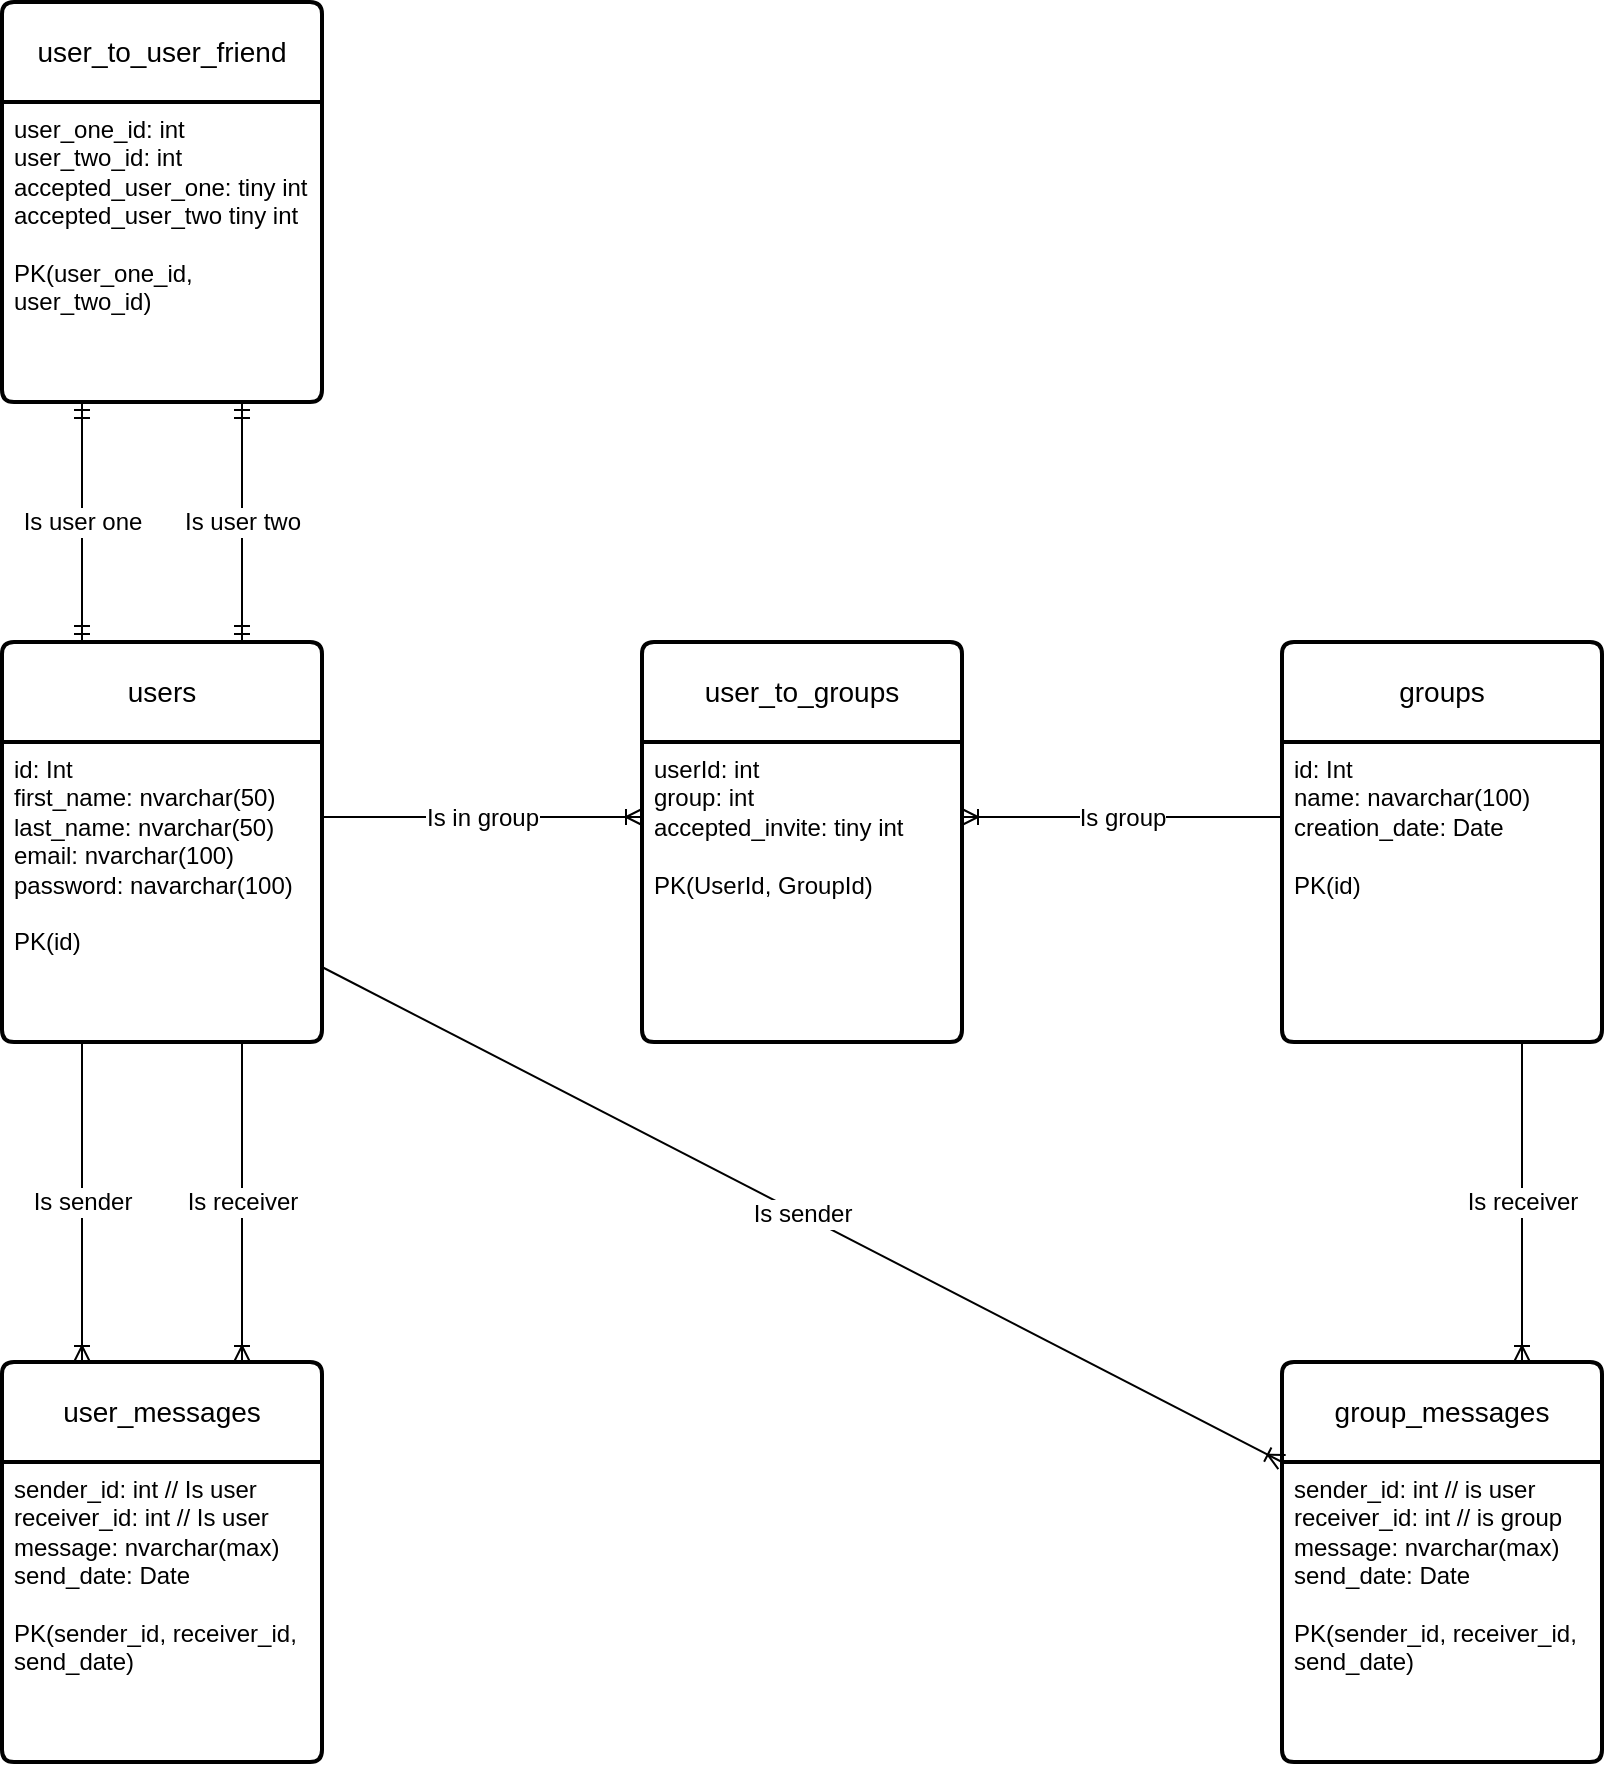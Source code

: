 <mxfile version="24.4.13" type="device">
  <diagram id="R2lEEEUBdFMjLlhIrx00" name="Page-1">
    <mxGraphModel dx="1413" dy="1838" grid="1" gridSize="10" guides="1" tooltips="1" connect="1" arrows="1" fold="1" page="1" pageScale="1" pageWidth="850" pageHeight="1100" math="0" shadow="0" extFonts="Permanent Marker^https://fonts.googleapis.com/css?family=Permanent+Marker">
      <root>
        <mxCell id="0" />
        <mxCell id="1" parent="0" />
        <mxCell id="sofwIn6yJqRatld69bSQ-1" value="users" style="swimlane;childLayout=stackLayout;horizontal=1;startSize=50;horizontalStack=0;rounded=1;fontSize=14;fontStyle=0;strokeWidth=2;resizeParent=0;resizeLast=1;shadow=0;dashed=0;align=center;arcSize=4;whiteSpace=wrap;html=1;" parent="1" vertex="1">
          <mxGeometry x="120" y="40" width="160" height="200" as="geometry" />
        </mxCell>
        <mxCell id="sofwIn6yJqRatld69bSQ-2" value="id: Int&lt;br&gt;first_name: nvarchar(50)&lt;br&gt;last_name: nvarchar(50)&lt;br&gt;email: nvarchar(100)&lt;br&gt;password: navarchar(100)&lt;div&gt;&lt;br&gt;&lt;/div&gt;&lt;div&gt;PK(id)&lt;/div&gt;" style="align=left;strokeColor=none;fillColor=none;spacingLeft=4;fontSize=12;verticalAlign=top;resizable=0;rotatable=0;part=1;html=1;" parent="sofwIn6yJqRatld69bSQ-1" vertex="1">
          <mxGeometry y="50" width="160" height="150" as="geometry" />
        </mxCell>
        <mxCell id="sofwIn6yJqRatld69bSQ-3" value="user_to_user_friend" style="swimlane;childLayout=stackLayout;horizontal=1;startSize=50;horizontalStack=0;rounded=1;fontSize=14;fontStyle=0;strokeWidth=2;resizeParent=0;resizeLast=1;shadow=0;dashed=0;align=center;arcSize=4;whiteSpace=wrap;html=1;" parent="1" vertex="1">
          <mxGeometry x="120" y="-280" width="160" height="200" as="geometry" />
        </mxCell>
        <mxCell id="sofwIn6yJqRatld69bSQ-4" value="user_one_id: int&lt;br&gt;user_two_id: int&lt;br&gt;accepted_user_one: tiny int&lt;br&gt;accepted_user_two tiny int&lt;div&gt;&lt;br&gt;&lt;/div&gt;&lt;div&gt;PK(user_one_id,&amp;nbsp;&lt;/div&gt;&lt;div&gt;user_two_id)&lt;/div&gt;" style="align=left;strokeColor=none;fillColor=none;spacingLeft=4;fontSize=12;verticalAlign=top;resizable=0;rotatable=0;part=1;html=1;" parent="sofwIn6yJqRatld69bSQ-3" vertex="1">
          <mxGeometry y="50" width="160" height="150" as="geometry" />
        </mxCell>
        <mxCell id="sofwIn6yJqRatld69bSQ-11" value="groups" style="swimlane;childLayout=stackLayout;horizontal=1;startSize=50;horizontalStack=0;rounded=1;fontSize=14;fontStyle=0;strokeWidth=2;resizeParent=0;resizeLast=1;shadow=0;dashed=0;align=center;arcSize=4;whiteSpace=wrap;html=1;" parent="1" vertex="1">
          <mxGeometry x="760" y="40" width="160" height="200" as="geometry" />
        </mxCell>
        <mxCell id="sofwIn6yJqRatld69bSQ-12" value="id: Int&lt;br&gt;name: navarchar(100)&lt;br&gt;creation_date: Date&lt;div&gt;&lt;br&gt;&lt;/div&gt;&lt;div&gt;PK(id)&lt;/div&gt;" style="align=left;strokeColor=none;fillColor=none;spacingLeft=4;fontSize=12;verticalAlign=top;resizable=0;rotatable=0;part=1;html=1;" parent="sofwIn6yJqRatld69bSQ-11" vertex="1">
          <mxGeometry y="50" width="160" height="150" as="geometry" />
        </mxCell>
        <mxCell id="sofwIn6yJqRatld69bSQ-13" value="user_to_groups" style="swimlane;childLayout=stackLayout;horizontal=1;startSize=50;horizontalStack=0;rounded=1;fontSize=14;fontStyle=0;strokeWidth=2;resizeParent=0;resizeLast=1;shadow=0;dashed=0;align=center;arcSize=4;whiteSpace=wrap;html=1;" parent="1" vertex="1">
          <mxGeometry x="440" y="40" width="160" height="200" as="geometry" />
        </mxCell>
        <mxCell id="sofwIn6yJqRatld69bSQ-14" value="userId: int&lt;br&gt;group: int&lt;div&gt;accepted_invite: tiny int&lt;br&gt;&lt;div&gt;&lt;br&gt;&lt;/div&gt;&lt;div&gt;PK(UserId, GroupId)&lt;/div&gt;&lt;/div&gt;" style="align=left;strokeColor=none;fillColor=none;spacingLeft=4;fontSize=12;verticalAlign=top;resizable=0;rotatable=0;part=1;html=1;" parent="sofwIn6yJqRatld69bSQ-13" vertex="1">
          <mxGeometry y="50" width="160" height="150" as="geometry" />
        </mxCell>
        <mxCell id="sofwIn6yJqRatld69bSQ-17" value="user_messages" style="swimlane;childLayout=stackLayout;horizontal=1;startSize=50;horizontalStack=0;rounded=1;fontSize=14;fontStyle=0;strokeWidth=2;resizeParent=0;resizeLast=1;shadow=0;dashed=0;align=center;arcSize=4;whiteSpace=wrap;html=1;" parent="1" vertex="1">
          <mxGeometry x="120" y="400" width="160" height="200" as="geometry" />
        </mxCell>
        <mxCell id="sofwIn6yJqRatld69bSQ-18" value="sender_id: int // Is user&lt;div&gt;receiver_id: int // Is user&lt;div&gt;message: nvarchar(max)&lt;br&gt;&lt;div&gt;send_date: Date&lt;/div&gt;&lt;/div&gt;&lt;div&gt;&lt;br&gt;&lt;/div&gt;&lt;div&gt;PK(sender_id, receiver_id,&amp;nbsp;&lt;/div&gt;&lt;div&gt;send_date)&lt;/div&gt;&lt;/div&gt;" style="align=left;strokeColor=none;fillColor=none;spacingLeft=4;fontSize=12;verticalAlign=top;resizable=0;rotatable=0;part=1;html=1;" parent="sofwIn6yJqRatld69bSQ-17" vertex="1">
          <mxGeometry y="50" width="160" height="150" as="geometry" />
        </mxCell>
        <mxCell id="tpOv7Ix0XxtNo-KRYr6S-4" value="group_messages" style="swimlane;childLayout=stackLayout;horizontal=1;startSize=50;horizontalStack=0;rounded=1;fontSize=14;fontStyle=0;strokeWidth=2;resizeParent=0;resizeLast=1;shadow=0;dashed=0;align=center;arcSize=4;whiteSpace=wrap;html=1;" parent="1" vertex="1">
          <mxGeometry x="760" y="400" width="160" height="200" as="geometry" />
        </mxCell>
        <mxCell id="tpOv7Ix0XxtNo-KRYr6S-5" value="sender_id: int // is user&lt;br&gt;receiver_id: int // is group&lt;div&gt;message: nvarchar(max)&lt;br&gt;&lt;div&gt;send_date: Date&lt;/div&gt;&lt;/div&gt;&lt;div&gt;&lt;br&gt;&lt;/div&gt;&lt;div&gt;PK(sender_id, receiver_id,&amp;nbsp;&lt;/div&gt;&lt;div&gt;send_date)&lt;/div&gt;" style="align=left;strokeColor=none;fillColor=none;spacingLeft=4;fontSize=12;verticalAlign=top;resizable=0;rotatable=0;part=1;html=1;" parent="tpOv7Ix0XxtNo-KRYr6S-4" vertex="1">
          <mxGeometry y="50" width="160" height="150" as="geometry" />
        </mxCell>
        <mxCell id="8m4TLNKd0csLDq7sgP0S-2" value="Is user one" style="fontSize=12;html=1;endArrow=ERmandOne;startArrow=ERmandOne;rounded=0;entryX=0.25;entryY=1;entryDx=0;entryDy=0;exitX=0.25;exitY=0;exitDx=0;exitDy=0;" parent="1" source="sofwIn6yJqRatld69bSQ-1" target="sofwIn6yJqRatld69bSQ-4" edge="1">
          <mxGeometry width="100" height="100" relative="1" as="geometry">
            <mxPoint x="450" y="50" as="sourcePoint" />
            <mxPoint x="550" y="-50" as="targetPoint" />
          </mxGeometry>
        </mxCell>
        <mxCell id="8m4TLNKd0csLDq7sgP0S-4" value="Is user two" style="fontSize=12;html=1;endArrow=ERmandOne;startArrow=ERmandOne;rounded=0;entryX=0.75;entryY=1;entryDx=0;entryDy=0;exitX=0.75;exitY=0;exitDx=0;exitDy=0;" parent="1" source="sofwIn6yJqRatld69bSQ-1" target="sofwIn6yJqRatld69bSQ-4" edge="1">
          <mxGeometry width="100" height="100" relative="1" as="geometry">
            <mxPoint x="450" y="50" as="sourcePoint" />
            <mxPoint x="550" y="-50" as="targetPoint" />
          </mxGeometry>
        </mxCell>
        <mxCell id="8m4TLNKd0csLDq7sgP0S-6" value="Is in group" style="fontSize=12;html=1;endArrow=ERoneToMany;rounded=0;exitX=1;exitY=0.25;exitDx=0;exitDy=0;entryX=0;entryY=0.25;entryDx=0;entryDy=0;" parent="1" source="sofwIn6yJqRatld69bSQ-2" target="sofwIn6yJqRatld69bSQ-14" edge="1">
          <mxGeometry width="100" height="100" relative="1" as="geometry">
            <mxPoint x="450" y="350" as="sourcePoint" />
            <mxPoint x="550" y="250" as="targetPoint" />
          </mxGeometry>
        </mxCell>
        <mxCell id="8m4TLNKd0csLDq7sgP0S-7" value="Is group" style="fontSize=12;html=1;endArrow=ERoneToMany;rounded=0;entryX=1;entryY=0.25;entryDx=0;entryDy=0;exitX=0;exitY=0.25;exitDx=0;exitDy=0;" parent="1" source="sofwIn6yJqRatld69bSQ-12" target="sofwIn6yJqRatld69bSQ-14" edge="1">
          <mxGeometry width="100" height="100" relative="1" as="geometry">
            <mxPoint x="450" y="350" as="sourcePoint" />
            <mxPoint x="550" y="250" as="targetPoint" />
          </mxGeometry>
        </mxCell>
        <mxCell id="8m4TLNKd0csLDq7sgP0S-8" value="Is sender" style="fontSize=12;html=1;endArrow=ERoneToMany;rounded=0;exitX=0.25;exitY=1;exitDx=0;exitDy=0;entryX=0.25;entryY=0;entryDx=0;entryDy=0;" parent="1" source="sofwIn6yJqRatld69bSQ-2" target="sofwIn6yJqRatld69bSQ-17" edge="1">
          <mxGeometry width="100" height="100" relative="1" as="geometry">
            <mxPoint x="450" y="350" as="sourcePoint" />
            <mxPoint x="550" y="250" as="targetPoint" />
          </mxGeometry>
        </mxCell>
        <mxCell id="8m4TLNKd0csLDq7sgP0S-9" value="Is&amp;nbsp;receiver" style="fontSize=12;html=1;endArrow=ERoneToMany;rounded=0;exitX=0.75;exitY=1;exitDx=0;exitDy=0;entryX=0.75;entryY=0;entryDx=0;entryDy=0;" parent="1" source="sofwIn6yJqRatld69bSQ-2" target="sofwIn6yJqRatld69bSQ-17" edge="1">
          <mxGeometry width="100" height="100" relative="1" as="geometry">
            <mxPoint x="450" y="350" as="sourcePoint" />
            <mxPoint x="550" y="250" as="targetPoint" />
          </mxGeometry>
        </mxCell>
        <mxCell id="8m4TLNKd0csLDq7sgP0S-11" value="Is receiver" style="fontSize=12;html=1;endArrow=ERoneToMany;rounded=0;entryX=0.75;entryY=0;entryDx=0;entryDy=0;exitX=0.75;exitY=1;exitDx=0;exitDy=0;" parent="1" source="sofwIn6yJqRatld69bSQ-12" target="tpOv7Ix0XxtNo-KRYr6S-4" edge="1">
          <mxGeometry width="100" height="100" relative="1" as="geometry">
            <mxPoint x="450" y="350" as="sourcePoint" />
            <mxPoint x="550" y="250" as="targetPoint" />
          </mxGeometry>
        </mxCell>
        <mxCell id="8m4TLNKd0csLDq7sgP0S-12" value="Is sender" style="fontSize=12;html=1;endArrow=ERoneToMany;rounded=0;entryX=0;entryY=0.25;entryDx=0;entryDy=0;exitX=1;exitY=0.75;exitDx=0;exitDy=0;" parent="1" source="sofwIn6yJqRatld69bSQ-2" target="tpOv7Ix0XxtNo-KRYr6S-4" edge="1">
          <mxGeometry width="100" height="100" relative="1" as="geometry">
            <mxPoint x="450" y="350" as="sourcePoint" />
            <mxPoint x="550" y="250" as="targetPoint" />
          </mxGeometry>
        </mxCell>
      </root>
    </mxGraphModel>
  </diagram>
</mxfile>
